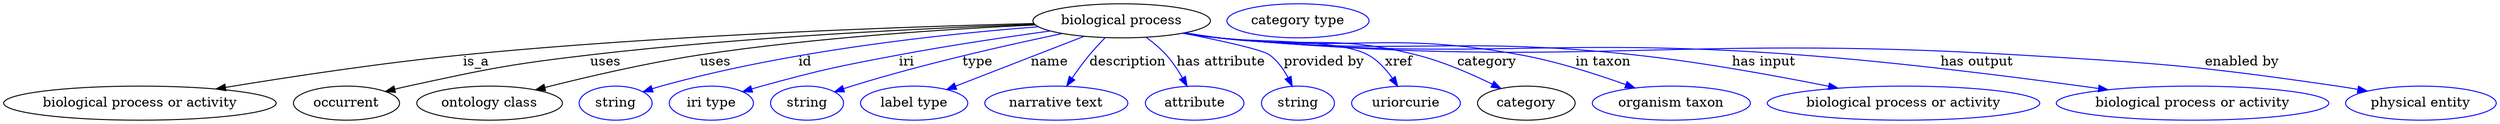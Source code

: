 digraph {
	graph [bb="0,0,2627.9,123"];
	node [label="\N"];
	"biological process"	[height=0.5,
		label="biological process",
		pos="1178.6,105",
		width=2.5998];
	"biological process or activity"	[height=0.5,
		pos="143.64,18",
		width=3.9899];
	"biological process" -> "biological process or activity"	[label=is_a,
		lp="498.64,61.5",
		pos="e,223.98,32.987 1086.1,102.13 952.87,98.808 699.4,90.112 484.64,69 399.22,60.603 302.46,45.918 233.89,34.627"];
	occurrent	[height=0.5,
		pos="361.64,18",
		width=1.5526];
	"biological process" -> occurrent	[label=uses,
		lp="635.14,61.5",
		pos="e,402.77,30.326 1086.7,101.29 975.53,97.32 782.88,88.19 618.64,69 532.64,58.952 511.26,54.304 426.64,36 422.03,35.004 417.27,33.9 \
412.5,32.746"];
	"ontology class"	[height=0.5,
		pos="512.64,18",
		width=2.1304];
	"biological process" -> "ontology class"	[label=uses,
		lp="751.14,61.5",
		pos="e,561.2,32.043 1087.6,100.63 997.59,96.405 856.01,87.355 734.64,69 678.53,60.514 615.49,45.81 570.97,34.537"];
	id	[color=blue,
		height=0.5,
		label=string,
		pos="645.64,18",
		width=1.0652];
	"biological process" -> id	[color=blue,
		label=id,
		lp="845.64,61.5",
		pos="e,674.62,29.99 1090.9,98.685 992.68,91.132 829.41,73.763 693.64,36 690.53,35.135 687.33,34.172 684.13,33.155",
		style=solid];
	iri	[color=blue,
		height=0.5,
		label="iri type",
		pos="746.64,18",
		width=1.2277];
	"biological process" -> iri	[color=blue,
		label=iri,
		lp="952.64,61.5",
		pos="e,779.93,29.938 1103.3,94.23 1057.3,87.894 997.41,78.978 944.64,69 880.12,56.801 864,53.205 800.64,36 797.06,35.029 793.36,33.974 \
789.66,32.883",
		style=solid];
	type	[color=blue,
		height=0.5,
		label=string,
		pos="847.64,18",
		width=1.0652];
	"biological process" -> type	[color=blue,
		label=type,
		lp="1026.6,61.5",
		pos="e,876.58,29.935 1116.2,91.558 1058.2,79.412 969.79,59.381 894.64,36 891.88,35.142 889.04,34.22 886.2,33.265",
		style=solid];
	name	[color=blue,
		height=0.5,
		label="label type",
		pos="960.64,18",
		width=1.5707];
	"biological process" -> name	[color=blue,
		label=name,
		lp="1103.6,61.5",
		pos="e,995.15,32.459 1139.2,88.607 1101.3,73.832 1044.1,51.556 1004.8,36.204",
		style=solid];
	description	[color=blue,
		height=0.5,
		label="narrative text",
		pos="1110.6,18",
		width=2.0943];
	"biological process" -> description	[color=blue,
		label=description,
		lp="1184.1,61.5",
		pos="e,1120.8,36.264 1160.5,87.21 1154.8,81.64 1148.7,75.259 1143.6,69 1137.5,61.506 1131.5,52.858 1126.3,44.883",
		style=solid];
	"has attribute"	[color=blue,
		height=0.5,
		label=attribute,
		pos="1255.6,18",
		width=1.4443];
	"biological process" -> "has attribute"	[color=blue,
		label="has attribute",
		lp="1282.6,61.5",
		pos="e,1247.2,35.806 1203.9,87.367 1211.1,81.994 1218.6,75.684 1224.6,69 1231.2,61.751 1237.2,52.916 1242.2,44.701",
		style=solid];
	"provided by"	[color=blue,
		height=0.5,
		label=string,
		pos="1363.6,18",
		width=1.0652];
	"biological process" -> "provided by"	[color=blue,
		label="provided by",
		lp="1390.1,61.5",
		pos="e,1357.6,35.857 1243,91.932 1282.1,84.172 1326,74.538 1333.6,69 1341.9,62.987 1348.4,53.899 1353.1,45.113",
		style=solid];
	xref	[color=blue,
		height=0.5,
		label=uriorcurie,
		pos="1477.6,18",
		width=1.5887];
	"biological process" -> xref	[color=blue,
		label=xref,
		lp="1469.1,61.5",
		pos="e,1468.5,35.858 1245.5,92.362 1257.2,90.468 1269.3,88.603 1280.6,87 1315.2,82.13 1406,85.713 1436.6,69 1447.2,63.237 1456.1,53.535 \
1462.9,44.202",
		style=solid];
	category	[height=0.5,
		pos="1604.6,18",
		width=1.4263];
	"biological process" -> category	[color=blue,
		label=category,
		lp="1563.1,61.5",
		pos="e,1577.6,33.479 1244.6,92.223 1256.6,90.311 1269,88.477 1280.6,87 1372.3,75.4 1398.1,91.426 1487.6,69 1515.8,61.959 1545.8,48.995 \
1568.4,38.032",
		style=solid];
	"in taxon"	[color=blue,
		height=0.5,
		label="organism taxon",
		pos="1757.6,18",
		width=2.3109];
	"biological process" -> "in taxon"	[color=blue,
		label="in taxon",
		lp="1685.6,61.5",
		pos="e,1719.1,34.081 1243.8,92.06 1256,90.129 1268.7,88.331 1280.6,87 1421.3,71.341 1459.4,94.428 1598.6,69 1636.7,62.058 1678.3,48.752 \
1709.4,37.611",
		style=solid];
	"has input"	[color=blue,
		height=0.5,
		label="biological process or activity",
		pos="2002.6,18",
		width=3.9899];
	"biological process" -> "has input"	[color=blue,
		label="has input",
		lp="1855.1,61.5",
		pos="e,1933.6,33.819 1243.5,91.951 1255.8,90.019 1268.6,88.247 1280.6,87 1474.4,66.946 1524.9,89.937 1718.6,69 1788.4,61.463 1866.8,47.202 \
1923.6,35.834",
		style=solid];
	"has output"	[color=blue,
		height=0.5,
		label="biological process or activity",
		pos="2307.6,18",
		width=3.9899];
	"biological process" -> "has output"	[color=blue,
		label="has output",
		lp="2080.1,61.5",
		pos="e,2218.4,32.119 1243.2,91.879 1255.6,89.941 1268.5,88.186 1280.6,87 1551.5,60.571 1621.3,89.296 1892.6,69 2000.9,60.899 2124.5,45.181 \
2208.4,33.52",
		style=solid];
	"enabled by"	[color=blue,
		height=0.5,
		label="physical entity",
		pos="2548.6,18",
		width=2.2026];
	"biological process" -> "enabled by"	[color=blue,
		label="enabled by",
		lp="2360.1,61.5",
		pos="e,2492,30.756 1242.9,91.843 1255.4,89.895 1268.4,88.145 1280.6,87 1653.3,52.142 1749,91.202 2122.6,69 2273.3,60.047 2311.3,57.671 \
2460.6,36 2467.5,35.009 2474.6,33.852 2481.6,32.615",
		style=solid];
	"named thing_category"	[color=blue,
		height=0.5,
		label="category type",
		pos="1364.6,105",
		width=2.0762];
}
